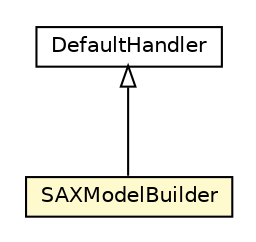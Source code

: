 #!/usr/local/bin/dot
#
# Class diagram 
# Generated by UMLGraph version 5.1 (http://www.umlgraph.org/)
#

digraph G {
	edge [fontname="Helvetica",fontsize=10,labelfontname="Helvetica",labelfontsize=10];
	node [fontname="Helvetica",fontsize=10,shape=plaintext];
	nodesep=0.25;
	ranksep=0.5;
	// uk.gov.nationalarchives.droid.xmlReader.SAXModelBuilder
	c2631 [label=<<table title="uk.gov.nationalarchives.droid.xmlReader.SAXModelBuilder" border="0" cellborder="1" cellspacing="0" cellpadding="2" port="p" bgcolor="lemonChiffon" href="./SAXModelBuilder.html">
		<tr><td><table border="0" cellspacing="0" cellpadding="1">
<tr><td align="center" balign="center"> SAXModelBuilder </td></tr>
		</table></td></tr>
		</table>>, fontname="Helvetica", fontcolor="black", fontsize=10.0];
	//uk.gov.nationalarchives.droid.xmlReader.SAXModelBuilder extends org.xml.sax.helpers.DefaultHandler
	c2636:p -> c2631:p [dir=back,arrowtail=empty];
	// org.xml.sax.helpers.DefaultHandler
	c2636 [label=<<table title="org.xml.sax.helpers.DefaultHandler" border="0" cellborder="1" cellspacing="0" cellpadding="2" port="p" href="http://java.sun.com/javase/6/docs/api/org/xml/sax/helpers/DefaultHandler.html">
		<tr><td><table border="0" cellspacing="0" cellpadding="1">
<tr><td align="center" balign="center"> DefaultHandler </td></tr>
		</table></td></tr>
		</table>>, fontname="Helvetica", fontcolor="black", fontsize=10.0];
}

